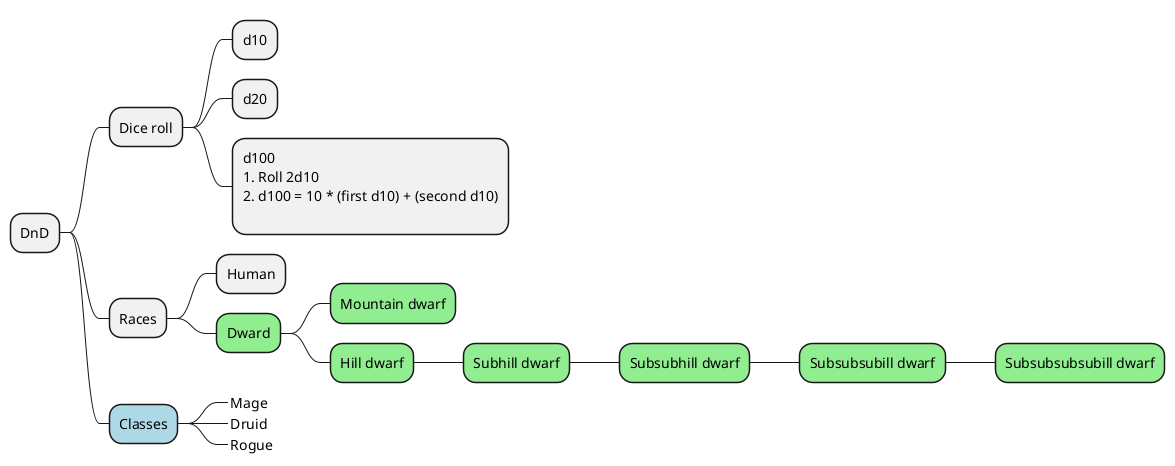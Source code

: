 @startmindmap
' for reference see: https://plantuml.com/mindmap-diagram

* DnD
** Dice roll
*** d10
*** d20
***:d100
1. Roll 2d10
2. d100 = 10 * (first d10) + (second d10)
;
** Races
*** Human
<style>
node {
    BackgroundColor lightGreen
}
</style>
*** Dward
**** Mountain dwarf
**** Hill dwarf
***** Subhill dwarf
****** Subsubhill dwarf
******* Subsubsubill dwarf
******** Subsubsubsubill dwarf
<style>
node {
    BackgroundColor lightBlue
}
</style>
** Classes
***_ Mage
***_ Druid
***_ Rogue
@endmindmap
